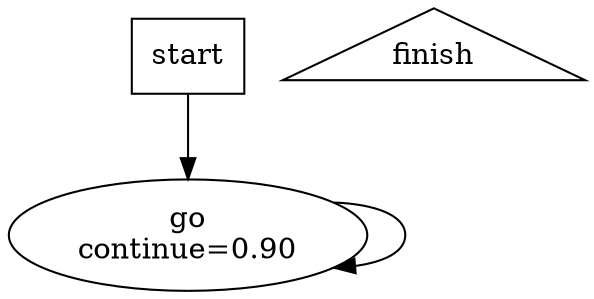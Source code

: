 digraph G {
    go [label="go\ncontinue=0.90"];
    finish [label="finish", shape=triangle];
    start [label="start", shape=box];
    go -> go;
    start -> go;
}